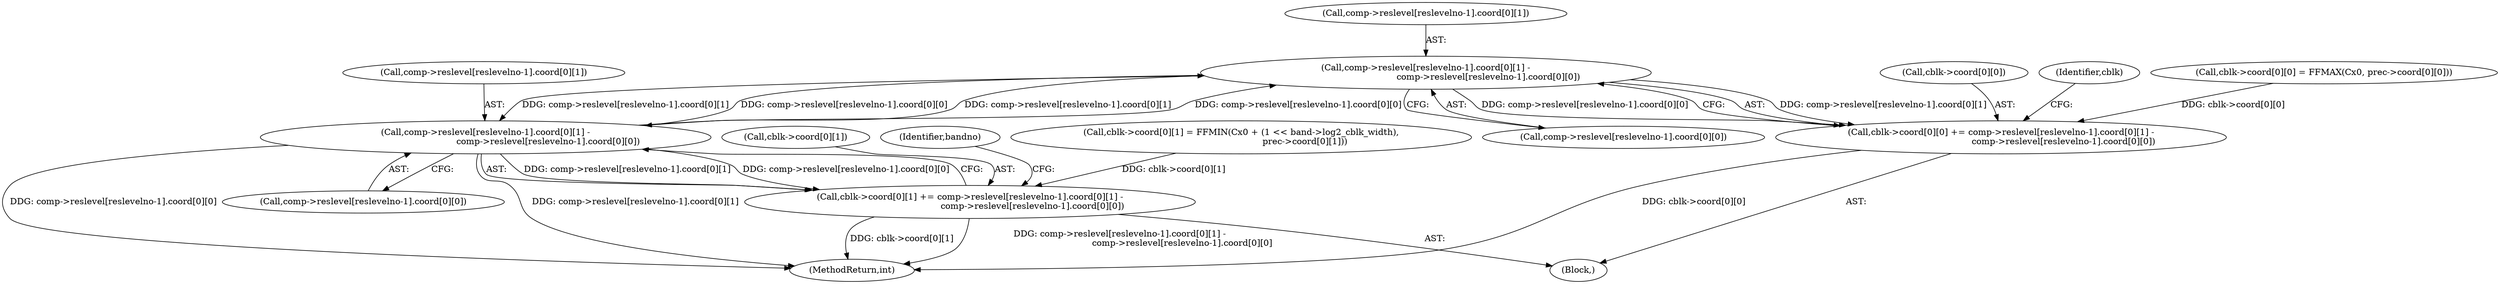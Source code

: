 digraph "0_FFmpeg_912ce9dd2080c5837285a471d750fa311e09b555_0@array" {
"1001405" [label="(Call,comp->reslevel[reslevelno-1].coord[0][1] -\n                                             comp->reslevel[reslevelno-1].coord[0][0])"];
"1001440" [label="(Call,comp->reslevel[reslevelno-1].coord[0][1] -\n                                             comp->reslevel[reslevelno-1].coord[0][0])"];
"1001405" [label="(Call,comp->reslevel[reslevelno-1].coord[0][1] -\n                                             comp->reslevel[reslevelno-1].coord[0][0])"];
"1001397" [label="(Call,cblk->coord[0][0] += comp->reslevel[reslevelno-1].coord[0][1] -\n                                             comp->reslevel[reslevelno-1].coord[0][0])"];
"1001432" [label="(Call,cblk->coord[0][1] += comp->reslevel[reslevelno-1].coord[0][1] -\n                                             comp->reslevel[reslevelno-1].coord[0][0])"];
"1001440" [label="(Call,comp->reslevel[reslevelno-1].coord[0][1] -\n                                             comp->reslevel[reslevelno-1].coord[0][0])"];
"1001470" [label="(Identifier,bandno)"];
"1001406" [label="(Call,comp->reslevel[reslevelno-1].coord[0][1])"];
"1001436" [label="(Identifier,cblk)"];
"1001278" [label="(Call,cblk->coord[0][0] = FFMAX(Cx0, prec->coord[0][0]))"];
"1001396" [label="(Block,)"];
"1001419" [label="(Call,comp->reslevel[reslevelno-1].coord[0][0])"];
"1001405" [label="(Call,comp->reslevel[reslevelno-1].coord[0][1] -\n                                             comp->reslevel[reslevelno-1].coord[0][0])"];
"1001397" [label="(Call,cblk->coord[0][0] += comp->reslevel[reslevelno-1].coord[0][1] -\n                                             comp->reslevel[reslevelno-1].coord[0][0])"];
"1001454" [label="(Call,comp->reslevel[reslevelno-1].coord[0][0])"];
"1001398" [label="(Call,cblk->coord[0][0])"];
"1001342" [label="(Call,cblk->coord[0][1] = FFMIN(Cx0 + (1 << band->log2_cblk_width),\n                                              prec->coord[0][1]))"];
"1001573" [label="(MethodReturn,int)"];
"1001441" [label="(Call,comp->reslevel[reslevelno-1].coord[0][1])"];
"1001433" [label="(Call,cblk->coord[0][1])"];
"1001432" [label="(Call,cblk->coord[0][1] += comp->reslevel[reslevelno-1].coord[0][1] -\n                                             comp->reslevel[reslevelno-1].coord[0][0])"];
"1001405" -> "1001397"  [label="AST: "];
"1001405" -> "1001419"  [label="CFG: "];
"1001406" -> "1001405"  [label="AST: "];
"1001419" -> "1001405"  [label="AST: "];
"1001397" -> "1001405"  [label="CFG: "];
"1001405" -> "1001397"  [label="DDG: comp->reslevel[reslevelno-1].coord[0][1]"];
"1001405" -> "1001397"  [label="DDG: comp->reslevel[reslevelno-1].coord[0][0]"];
"1001440" -> "1001405"  [label="DDG: comp->reslevel[reslevelno-1].coord[0][1]"];
"1001440" -> "1001405"  [label="DDG: comp->reslevel[reslevelno-1].coord[0][0]"];
"1001405" -> "1001440"  [label="DDG: comp->reslevel[reslevelno-1].coord[0][1]"];
"1001405" -> "1001440"  [label="DDG: comp->reslevel[reslevelno-1].coord[0][0]"];
"1001440" -> "1001432"  [label="AST: "];
"1001440" -> "1001454"  [label="CFG: "];
"1001441" -> "1001440"  [label="AST: "];
"1001454" -> "1001440"  [label="AST: "];
"1001432" -> "1001440"  [label="CFG: "];
"1001440" -> "1001573"  [label="DDG: comp->reslevel[reslevelno-1].coord[0][0]"];
"1001440" -> "1001573"  [label="DDG: comp->reslevel[reslevelno-1].coord[0][1]"];
"1001440" -> "1001432"  [label="DDG: comp->reslevel[reslevelno-1].coord[0][1]"];
"1001440" -> "1001432"  [label="DDG: comp->reslevel[reslevelno-1].coord[0][0]"];
"1001397" -> "1001396"  [label="AST: "];
"1001398" -> "1001397"  [label="AST: "];
"1001436" -> "1001397"  [label="CFG: "];
"1001397" -> "1001573"  [label="DDG: cblk->coord[0][0]"];
"1001278" -> "1001397"  [label="DDG: cblk->coord[0][0]"];
"1001432" -> "1001396"  [label="AST: "];
"1001433" -> "1001432"  [label="AST: "];
"1001470" -> "1001432"  [label="CFG: "];
"1001432" -> "1001573"  [label="DDG: comp->reslevel[reslevelno-1].coord[0][1] -\n                                             comp->reslevel[reslevelno-1].coord[0][0]"];
"1001432" -> "1001573"  [label="DDG: cblk->coord[0][1]"];
"1001342" -> "1001432"  [label="DDG: cblk->coord[0][1]"];
}
